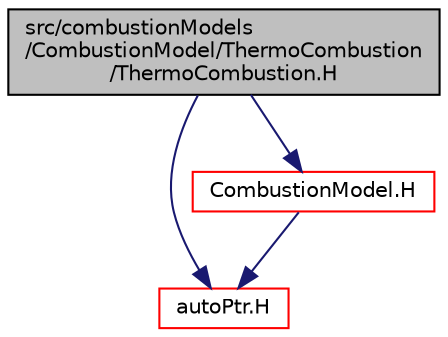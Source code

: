 digraph "src/combustionModels/CombustionModel/ThermoCombustion/ThermoCombustion.H"
{
  bgcolor="transparent";
  edge [fontname="Helvetica",fontsize="10",labelfontname="Helvetica",labelfontsize="10"];
  node [fontname="Helvetica",fontsize="10",shape=record];
  Node1 [label="src/combustionModels\l/CombustionModel/ThermoCombustion\l/ThermoCombustion.H",height=0.2,width=0.4,color="black", fillcolor="grey75", style="filled" fontcolor="black"];
  Node1 -> Node2 [color="midnightblue",fontsize="10",style="solid",fontname="Helvetica"];
  Node2 [label="autoPtr.H",height=0.2,width=0.4,color="red",URL="$autoPtr_8H.html"];
  Node1 -> Node3 [color="midnightblue",fontsize="10",style="solid",fontname="Helvetica"];
  Node3 [label="CombustionModel.H",height=0.2,width=0.4,color="red",URL="$CombustionModel_8H.html"];
  Node3 -> Node2 [color="midnightblue",fontsize="10",style="solid",fontname="Helvetica"];
}
